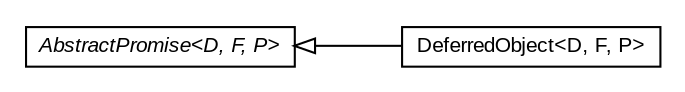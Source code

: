 #!/usr/local/bin/dot
#
# Class diagram 
# Generated by UMLGraph version R5_6-24-gf6e263 (http://www.umlgraph.org/)
#

digraph G {
	edge [fontname="arial",fontsize=10,labelfontname="arial",labelfontsize=10];
	node [fontname="arial",fontsize=10,shape=plaintext];
	nodesep=0.25;
	ranksep=0.5;
	rankdir=LR;
	// org.turbogwt.core.future.shared.impl.DeferredObject<D, F, P>
	c87 [label=<<table title="org.turbogwt.core.future.shared.impl.DeferredObject" border="0" cellborder="1" cellspacing="0" cellpadding="2" port="p" href="./DeferredObject.html">
		<tr><td><table border="0" cellspacing="0" cellpadding="1">
<tr><td align="center" balign="center"> DeferredObject&lt;D, F, P&gt; </td></tr>
		</table></td></tr>
		</table>>, URL="./DeferredObject.html", fontname="arial", fontcolor="black", fontsize=10.0];
	// org.turbogwt.core.future.shared.impl.AbstractPromise<D, F, P>
	c88 [label=<<table title="org.turbogwt.core.future.shared.impl.AbstractPromise" border="0" cellborder="1" cellspacing="0" cellpadding="2" port="p" href="./AbstractPromise.html">
		<tr><td><table border="0" cellspacing="0" cellpadding="1">
<tr><td align="center" balign="center"><font face="arial italic"> AbstractPromise&lt;D, F, P&gt; </font></td></tr>
		</table></td></tr>
		</table>>, URL="./AbstractPromise.html", fontname="arial", fontcolor="black", fontsize=10.0];
	//org.turbogwt.core.future.shared.impl.DeferredObject<D, F, P> extends org.turbogwt.core.future.shared.impl.AbstractPromise<D, F, P>
	c88:p -> c87:p [dir=back,arrowtail=empty];
}

